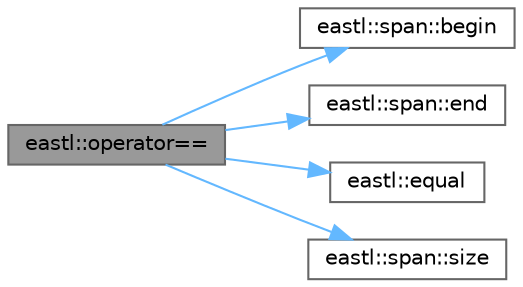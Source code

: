 digraph "eastl::operator=="
{
 // LATEX_PDF_SIZE
  bgcolor="transparent";
  edge [fontname=Helvetica,fontsize=10,labelfontname=Helvetica,labelfontsize=10];
  node [fontname=Helvetica,fontsize=10,shape=box,height=0.2,width=0.4];
  rankdir="LR";
  Node1 [id="Node000001",label="eastl::operator==",height=0.2,width=0.4,color="gray40", fillcolor="grey60", style="filled", fontcolor="black",tooltip=" "];
  Node1 -> Node2 [id="edge1_Node000001_Node000002",color="steelblue1",style="solid",tooltip=" "];
  Node2 [id="Node000002",label="eastl::span::begin",height=0.2,width=0.4,color="grey40", fillcolor="white", style="filled",URL="$classeastl_1_1span.html#ad0c186d2f091d78e148a6a8d156bfc4b",tooltip=" "];
  Node1 -> Node3 [id="edge2_Node000001_Node000003",color="steelblue1",style="solid",tooltip=" "];
  Node3 [id="Node000003",label="eastl::span::end",height=0.2,width=0.4,color="grey40", fillcolor="white", style="filled",URL="$classeastl_1_1span.html#a2ff28100749f6a365f87218032d47b29",tooltip=" "];
  Node1 -> Node4 [id="edge3_Node000001_Node000004",color="steelblue1",style="solid",tooltip=" "];
  Node4 [id="Node000004",label="eastl::equal",height=0.2,width=0.4,color="grey40", fillcolor="white", style="filled",URL="$namespaceeastl.html#a727607e28900e7ea1f778a77a75dad1e",tooltip=" "];
  Node1 -> Node5 [id="edge4_Node000001_Node000005",color="steelblue1",style="solid",tooltip=" "];
  Node5 [id="Node000005",label="eastl::span::size",height=0.2,width=0.4,color="grey40", fillcolor="white", style="filled",URL="$classeastl_1_1span.html#a0f7437e043b6e7c6628206dccda8f44c",tooltip=" "];
}

